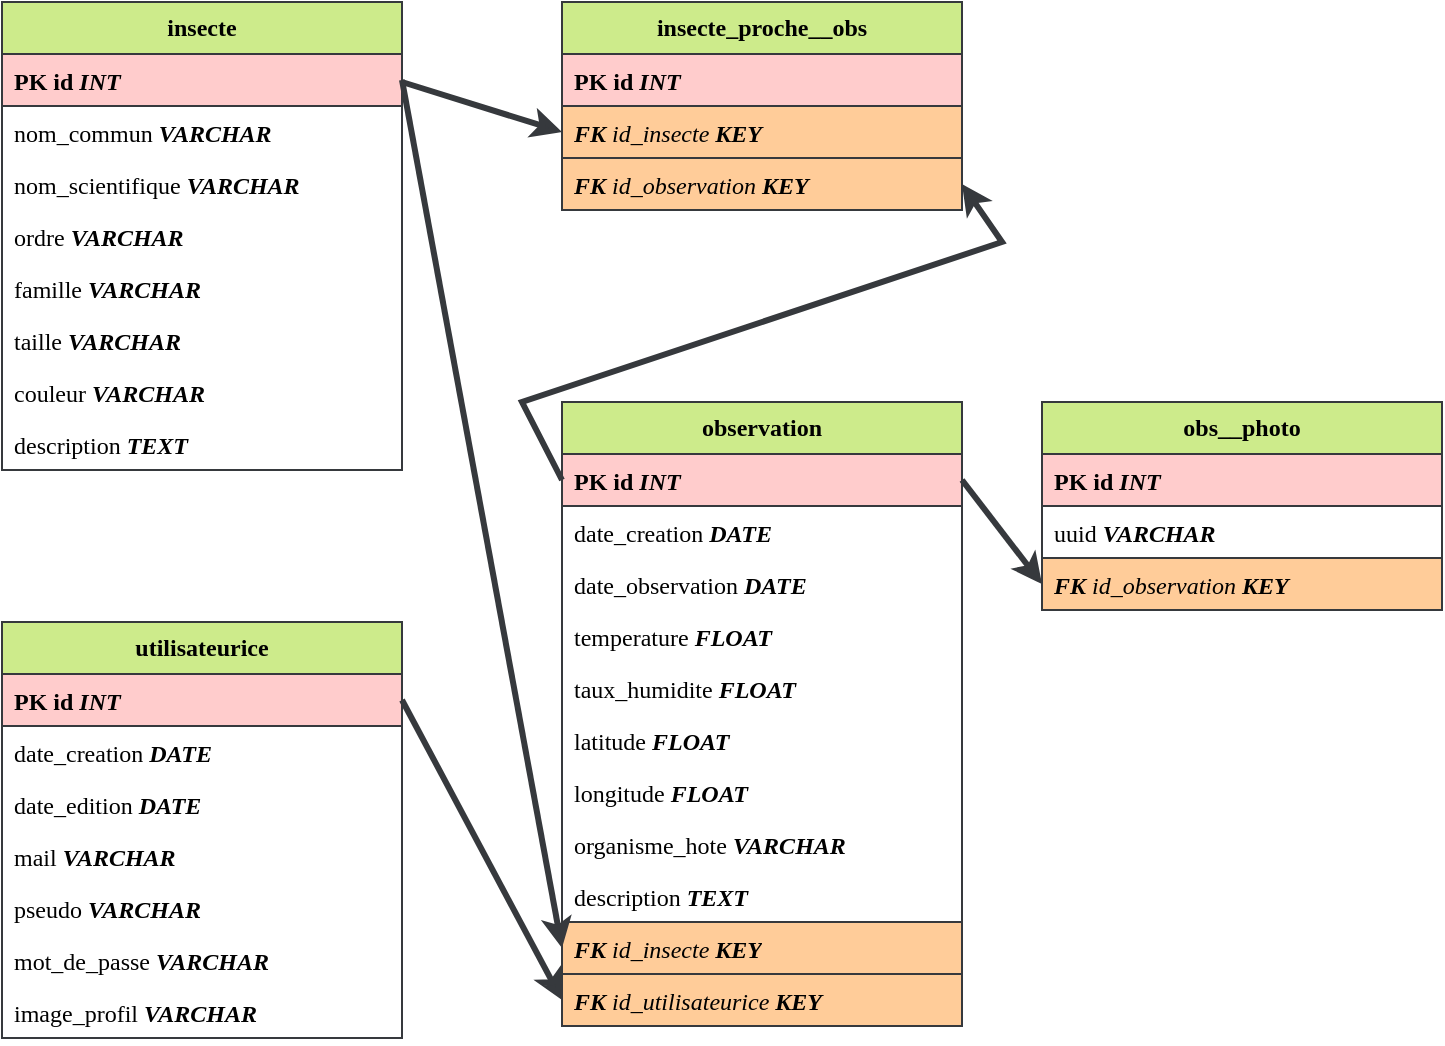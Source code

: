 <mxfile version="24.6.4" type="device">
  <diagram name="Page-1" id="uyqIxYZqXuy16FVcP5KM">
    <mxGraphModel dx="1687" dy="968" grid="1" gridSize="10" guides="1" tooltips="1" connect="1" arrows="1" fold="1" page="1" pageScale="1" pageWidth="1920" pageHeight="1200" background="#ffffff" math="0" shadow="0">
      <root>
        <mxCell id="0" />
        <mxCell id="1" parent="0" />
        <mxCell id="nEF1XoghxBKC_VmpoxMe-1" value="insecte" style="swimlane;fontStyle=1;childLayout=stackLayout;horizontal=1;startSize=26;fillColor=#cdeb8b;horizontalStack=0;resizeParent=1;resizeParentMax=0;resizeLast=0;collapsible=1;marginBottom=0;whiteSpace=wrap;html=1;strokeColor=#36393d;shadow=0;fontFamily=Verdana;" vertex="1" parent="1">
          <mxGeometry x="40" y="40" width="200" height="234" as="geometry" />
        </mxCell>
        <mxCell id="nEF1XoghxBKC_VmpoxMe-2" value="&lt;b&gt;PK id &lt;i&gt;INT&amp;nbsp;&lt;/i&gt;&lt;/b&gt;" style="text;strokeColor=#36393d;fillColor=#ffcccc;align=left;verticalAlign=top;spacingLeft=4;spacingRight=4;overflow=hidden;rotatable=0;points=[[0,0.5],[1,0.5]];portConstraint=eastwest;whiteSpace=wrap;html=1;shadow=0;fontFamily=Verdana;" vertex="1" parent="nEF1XoghxBKC_VmpoxMe-1">
          <mxGeometry y="26" width="200" height="26" as="geometry" />
        </mxCell>
        <mxCell id="nEF1XoghxBKC_VmpoxMe-3" value="nom_commun&amp;nbsp;&lt;b&gt;&lt;i&gt;VARCHAR&amp;nbsp;&lt;/i&gt;&lt;/b&gt;" style="text;strokeColor=none;fillColor=none;align=left;verticalAlign=top;spacingLeft=4;spacingRight=4;overflow=hidden;rotatable=0;points=[[0,0.5],[1,0.5]];portConstraint=eastwest;whiteSpace=wrap;html=1;shadow=0;fontFamily=Verdana;" vertex="1" parent="nEF1XoghxBKC_VmpoxMe-1">
          <mxGeometry y="52" width="200" height="26" as="geometry" />
        </mxCell>
        <mxCell id="nEF1XoghxBKC_VmpoxMe-5" value="nom_scientifique&amp;nbsp;&lt;b&gt;&lt;i&gt;VARCHAR&amp;nbsp;&lt;/i&gt;&lt;/b&gt;" style="text;strokeColor=none;fillColor=none;align=left;verticalAlign=top;spacingLeft=4;spacingRight=4;overflow=hidden;rotatable=0;points=[[0,0.5],[1,0.5]];portConstraint=eastwest;whiteSpace=wrap;html=1;shadow=0;fontFamily=Verdana;" vertex="1" parent="nEF1XoghxBKC_VmpoxMe-1">
          <mxGeometry y="78" width="200" height="26" as="geometry" />
        </mxCell>
        <mxCell id="nEF1XoghxBKC_VmpoxMe-4" value="ordre&amp;nbsp;&lt;b&gt;&lt;i&gt;VARCHAR&amp;nbsp;&lt;/i&gt;&lt;/b&gt;" style="text;strokeColor=none;fillColor=none;align=left;verticalAlign=top;spacingLeft=4;spacingRight=4;overflow=hidden;rotatable=0;points=[[0,0.5],[1,0.5]];portConstraint=eastwest;whiteSpace=wrap;html=1;shadow=0;fontFamily=Verdana;" vertex="1" parent="nEF1XoghxBKC_VmpoxMe-1">
          <mxGeometry y="104" width="200" height="26" as="geometry" />
        </mxCell>
        <mxCell id="nEF1XoghxBKC_VmpoxMe-6" value="famille&amp;nbsp;&lt;b&gt;&lt;i&gt;VARCHAR&amp;nbsp;&lt;/i&gt;&lt;/b&gt;" style="text;strokeColor=none;fillColor=none;align=left;verticalAlign=top;spacingLeft=4;spacingRight=4;overflow=hidden;rotatable=0;points=[[0,0.5],[1,0.5]];portConstraint=eastwest;whiteSpace=wrap;html=1;shadow=0;fontFamily=Verdana;" vertex="1" parent="nEF1XoghxBKC_VmpoxMe-1">
          <mxGeometry y="130" width="200" height="26" as="geometry" />
        </mxCell>
        <mxCell id="nEF1XoghxBKC_VmpoxMe-7" value="taille&amp;nbsp;&lt;b&gt;&lt;i&gt;VARCHAR&amp;nbsp;&lt;/i&gt;&lt;/b&gt;" style="text;strokeColor=none;fillColor=none;align=left;verticalAlign=top;spacingLeft=4;spacingRight=4;overflow=hidden;rotatable=0;points=[[0,0.5],[1,0.5]];portConstraint=eastwest;whiteSpace=wrap;html=1;shadow=0;fontFamily=Verdana;" vertex="1" parent="nEF1XoghxBKC_VmpoxMe-1">
          <mxGeometry y="156" width="200" height="26" as="geometry" />
        </mxCell>
        <mxCell id="nEF1XoghxBKC_VmpoxMe-8" value="couleur&amp;nbsp;&lt;b&gt;&lt;i&gt;VARCHAR&amp;nbsp;&lt;/i&gt;&lt;/b&gt;" style="text;strokeColor=none;fillColor=none;align=left;verticalAlign=top;spacingLeft=4;spacingRight=4;overflow=hidden;rotatable=0;points=[[0,0.5],[1,0.5]];portConstraint=eastwest;whiteSpace=wrap;html=1;shadow=0;fontFamily=Verdana;" vertex="1" parent="nEF1XoghxBKC_VmpoxMe-1">
          <mxGeometry y="182" width="200" height="26" as="geometry" />
        </mxCell>
        <mxCell id="nEF1XoghxBKC_VmpoxMe-9" value="description&amp;nbsp;&lt;b&gt;&lt;i&gt;TEXT&amp;nbsp;&lt;/i&gt;&lt;/b&gt;" style="text;strokeColor=none;fillColor=none;align=left;verticalAlign=top;spacingLeft=4;spacingRight=4;overflow=hidden;rotatable=0;points=[[0,0.5],[1,0.5]];portConstraint=eastwest;whiteSpace=wrap;html=1;shadow=0;fontFamily=Verdana;" vertex="1" parent="nEF1XoghxBKC_VmpoxMe-1">
          <mxGeometry y="208" width="200" height="26" as="geometry" />
        </mxCell>
        <mxCell id="nEF1XoghxBKC_VmpoxMe-11" value="insecte_proche__obs" style="swimlane;fontStyle=1;childLayout=stackLayout;horizontal=1;startSize=26;fillColor=#cdeb8b;horizontalStack=0;resizeParent=1;resizeParentMax=0;resizeLast=0;collapsible=1;marginBottom=0;whiteSpace=wrap;html=1;strokeColor=#36393d;shadow=0;fontFamily=Verdana;" vertex="1" parent="1">
          <mxGeometry x="320" y="40" width="200" height="104" as="geometry" />
        </mxCell>
        <mxCell id="nEF1XoghxBKC_VmpoxMe-12" value="&lt;b&gt;PK id &lt;i&gt;INT&amp;nbsp;&lt;/i&gt;&lt;/b&gt;" style="text;strokeColor=#36393d;fillColor=#ffcccc;align=left;verticalAlign=top;spacingLeft=4;spacingRight=4;overflow=hidden;rotatable=0;points=[[0,0.5],[1,0.5]];portConstraint=eastwest;whiteSpace=wrap;html=1;shadow=0;fontFamily=Verdana;" vertex="1" parent="nEF1XoghxBKC_VmpoxMe-11">
          <mxGeometry y="26" width="200" height="26" as="geometry" />
        </mxCell>
        <mxCell id="nEF1XoghxBKC_VmpoxMe-13" value="&lt;b&gt;FK &lt;/b&gt;id_insecte &lt;b&gt;&lt;span&gt;KEY&amp;nbsp;&lt;/span&gt;&lt;/b&gt;" style="text;strokeColor=#36393d;fillColor=#ffcc99;align=left;verticalAlign=top;spacingLeft=4;spacingRight=4;overflow=hidden;rotatable=0;points=[[0,0.5],[1,0.5]];portConstraint=eastwest;whiteSpace=wrap;html=1;shadow=0;fontFamily=Verdana;fontStyle=2" vertex="1" parent="nEF1XoghxBKC_VmpoxMe-11">
          <mxGeometry y="52" width="200" height="26" as="geometry" />
        </mxCell>
        <mxCell id="nEF1XoghxBKC_VmpoxMe-14" value="&lt;b&gt;FK &lt;/b&gt;id_observation&amp;nbsp;&lt;b&gt;&lt;span&gt;KEY&amp;nbsp;&lt;/span&gt;&lt;/b&gt;" style="text;strokeColor=#36393d;fillColor=#ffcc99;align=left;verticalAlign=top;spacingLeft=4;spacingRight=4;overflow=hidden;rotatable=0;points=[[0,0.5],[1,0.5]];portConstraint=eastwest;whiteSpace=wrap;html=1;shadow=0;fontFamily=Verdana;fontStyle=2" vertex="1" parent="nEF1XoghxBKC_VmpoxMe-11">
          <mxGeometry y="78" width="200" height="26" as="geometry" />
        </mxCell>
        <mxCell id="nEF1XoghxBKC_VmpoxMe-20" value="observation" style="swimlane;fontStyle=1;childLayout=stackLayout;horizontal=1;startSize=26;fillColor=#cdeb8b;horizontalStack=0;resizeParent=1;resizeParentMax=0;resizeLast=0;collapsible=1;marginBottom=0;whiteSpace=wrap;html=1;strokeColor=#36393d;shadow=0;fontFamily=Verdana;" vertex="1" parent="1">
          <mxGeometry x="320" y="240" width="200" height="312" as="geometry" />
        </mxCell>
        <mxCell id="nEF1XoghxBKC_VmpoxMe-21" value="&lt;b&gt;PK id &lt;i&gt;INT&amp;nbsp;&lt;/i&gt;&lt;/b&gt;" style="text;strokeColor=#36393d;fillColor=#ffcccc;align=left;verticalAlign=top;spacingLeft=4;spacingRight=4;overflow=hidden;rotatable=0;points=[[0,0.5],[1,0.5]];portConstraint=eastwest;whiteSpace=wrap;html=1;shadow=0;fontFamily=Verdana;" vertex="1" parent="nEF1XoghxBKC_VmpoxMe-20">
          <mxGeometry y="26" width="200" height="26" as="geometry" />
        </mxCell>
        <mxCell id="nEF1XoghxBKC_VmpoxMe-23" value="date_creation &lt;b&gt;&lt;i&gt;DATE&amp;nbsp;&lt;/i&gt;&lt;/b&gt;" style="text;strokeColor=none;fillColor=none;align=left;verticalAlign=top;spacingLeft=4;spacingRight=4;overflow=hidden;rotatable=0;points=[[0,0.5],[1,0.5]];portConstraint=eastwest;whiteSpace=wrap;html=1;shadow=0;fontFamily=Verdana;" vertex="1" parent="nEF1XoghxBKC_VmpoxMe-20">
          <mxGeometry y="52" width="200" height="26" as="geometry" />
        </mxCell>
        <mxCell id="nEF1XoghxBKC_VmpoxMe-22" value="date_observation&amp;nbsp;&lt;b&gt;&lt;i&gt;DATE&amp;nbsp;&lt;/i&gt;&lt;/b&gt;" style="text;strokeColor=none;fillColor=none;align=left;verticalAlign=top;spacingLeft=4;spacingRight=4;overflow=hidden;rotatable=0;points=[[0,0.5],[1,0.5]];portConstraint=eastwest;whiteSpace=wrap;html=1;shadow=0;fontFamily=Verdana;" vertex="1" parent="nEF1XoghxBKC_VmpoxMe-20">
          <mxGeometry y="78" width="200" height="26" as="geometry" />
        </mxCell>
        <mxCell id="nEF1XoghxBKC_VmpoxMe-24" value="temperature&amp;nbsp;&lt;b&gt;&lt;i&gt;FLOAT&amp;nbsp;&lt;/i&gt;&lt;/b&gt;" style="text;strokeColor=none;fillColor=none;align=left;verticalAlign=top;spacingLeft=4;spacingRight=4;overflow=hidden;rotatable=0;points=[[0,0.5],[1,0.5]];portConstraint=eastwest;whiteSpace=wrap;html=1;shadow=0;fontFamily=Verdana;" vertex="1" parent="nEF1XoghxBKC_VmpoxMe-20">
          <mxGeometry y="104" width="200" height="26" as="geometry" />
        </mxCell>
        <mxCell id="nEF1XoghxBKC_VmpoxMe-25" value="taux_humidite&amp;nbsp;&lt;b&gt;&lt;i&gt;FLOAT&amp;nbsp;&lt;/i&gt;&lt;/b&gt;" style="text;strokeColor=none;fillColor=none;align=left;verticalAlign=top;spacingLeft=4;spacingRight=4;overflow=hidden;rotatable=0;points=[[0,0.5],[1,0.5]];portConstraint=eastwest;whiteSpace=wrap;html=1;shadow=0;fontFamily=Verdana;" vertex="1" parent="nEF1XoghxBKC_VmpoxMe-20">
          <mxGeometry y="130" width="200" height="26" as="geometry" />
        </mxCell>
        <mxCell id="nEF1XoghxBKC_VmpoxMe-26" value="latitude&amp;nbsp;&lt;b&gt;&lt;i&gt;FLOAT&amp;nbsp;&lt;/i&gt;&lt;/b&gt;" style="text;strokeColor=none;fillColor=none;align=left;verticalAlign=top;spacingLeft=4;spacingRight=4;overflow=hidden;rotatable=0;points=[[0,0.5],[1,0.5]];portConstraint=eastwest;whiteSpace=wrap;html=1;shadow=0;fontFamily=Verdana;" vertex="1" parent="nEF1XoghxBKC_VmpoxMe-20">
          <mxGeometry y="156" width="200" height="26" as="geometry" />
        </mxCell>
        <mxCell id="nEF1XoghxBKC_VmpoxMe-27" value="longitude &lt;b&gt;&lt;i&gt;FLOAT&amp;nbsp;&lt;/i&gt;&lt;/b&gt;" style="text;strokeColor=none;fillColor=none;align=left;verticalAlign=top;spacingLeft=4;spacingRight=4;overflow=hidden;rotatable=0;points=[[0,0.5],[1,0.5]];portConstraint=eastwest;whiteSpace=wrap;html=1;shadow=0;fontFamily=Verdana;" vertex="1" parent="nEF1XoghxBKC_VmpoxMe-20">
          <mxGeometry y="182" width="200" height="26" as="geometry" />
        </mxCell>
        <mxCell id="nEF1XoghxBKC_VmpoxMe-28" value="organisme_hote&amp;nbsp;&lt;b&gt;&lt;i&gt;VARCHAR&amp;nbsp;&lt;/i&gt;&lt;/b&gt;" style="text;strokeColor=none;fillColor=none;align=left;verticalAlign=top;spacingLeft=4;spacingRight=4;overflow=hidden;rotatable=0;points=[[0,0.5],[1,0.5]];portConstraint=eastwest;whiteSpace=wrap;html=1;shadow=0;fontFamily=Verdana;" vertex="1" parent="nEF1XoghxBKC_VmpoxMe-20">
          <mxGeometry y="208" width="200" height="26" as="geometry" />
        </mxCell>
        <mxCell id="nEF1XoghxBKC_VmpoxMe-29" value="description &lt;b&gt;&lt;i&gt;TEXT&amp;nbsp;&lt;/i&gt;&lt;/b&gt;" style="text;strokeColor=none;fillColor=none;align=left;verticalAlign=top;spacingLeft=4;spacingRight=4;overflow=hidden;rotatable=0;points=[[0,0.5],[1,0.5]];portConstraint=eastwest;whiteSpace=wrap;html=1;shadow=0;fontFamily=Verdana;" vertex="1" parent="nEF1XoghxBKC_VmpoxMe-20">
          <mxGeometry y="234" width="200" height="26" as="geometry" />
        </mxCell>
        <mxCell id="nEF1XoghxBKC_VmpoxMe-30" value="&lt;b&gt;FK &lt;/b&gt;id_insecte&amp;nbsp;&lt;b&gt;&lt;span&gt;KEY&lt;/span&gt;&lt;/b&gt;" style="text;strokeColor=#36393d;fillColor=#ffcc99;align=left;verticalAlign=top;spacingLeft=4;spacingRight=4;overflow=hidden;rotatable=0;points=[[0,0.5],[1,0.5]];portConstraint=eastwest;whiteSpace=wrap;html=1;shadow=0;fontFamily=Verdana;fontStyle=2" vertex="1" parent="nEF1XoghxBKC_VmpoxMe-20">
          <mxGeometry y="260" width="200" height="26" as="geometry" />
        </mxCell>
        <mxCell id="nEF1XoghxBKC_VmpoxMe-31" value="&lt;b&gt;FK &lt;/b&gt;id_utilisateurice&amp;nbsp;&lt;b&gt;&lt;span&gt;KEY&amp;nbsp;&lt;/span&gt;&lt;/b&gt;" style="text;strokeColor=#36393d;fillColor=#ffcc99;align=left;verticalAlign=top;spacingLeft=4;spacingRight=4;overflow=hidden;rotatable=0;points=[[0,0.5],[1,0.5]];portConstraint=eastwest;whiteSpace=wrap;html=1;shadow=0;fontFamily=Verdana;fontStyle=2" vertex="1" parent="nEF1XoghxBKC_VmpoxMe-20">
          <mxGeometry y="286" width="200" height="26" as="geometry" />
        </mxCell>
        <mxCell id="nEF1XoghxBKC_VmpoxMe-32" value="utilisateurice" style="swimlane;fontStyle=1;childLayout=stackLayout;horizontal=1;startSize=26;fillColor=#cdeb8b;horizontalStack=0;resizeParent=1;resizeParentMax=0;resizeLast=0;collapsible=1;marginBottom=0;whiteSpace=wrap;html=1;strokeColor=#36393d;shadow=0;fontFamily=Verdana;" vertex="1" parent="1">
          <mxGeometry x="40" y="350" width="200" height="208" as="geometry" />
        </mxCell>
        <mxCell id="nEF1XoghxBKC_VmpoxMe-33" value="&lt;b&gt;PK id &lt;i&gt;INT&amp;nbsp;&lt;/i&gt;&lt;/b&gt;" style="text;strokeColor=#36393d;fillColor=#ffcccc;align=left;verticalAlign=top;spacingLeft=4;spacingRight=4;overflow=hidden;rotatable=0;points=[[0,0.5],[1,0.5]];portConstraint=eastwest;whiteSpace=wrap;html=1;shadow=0;fontFamily=Verdana;" vertex="1" parent="nEF1XoghxBKC_VmpoxMe-32">
          <mxGeometry y="26" width="200" height="26" as="geometry" />
        </mxCell>
        <mxCell id="nEF1XoghxBKC_VmpoxMe-34" value="date_creation&amp;nbsp;&lt;b&gt;&lt;i&gt;DATE&amp;nbsp;&lt;/i&gt;&lt;/b&gt;" style="text;strokeColor=none;fillColor=none;align=left;verticalAlign=top;spacingLeft=4;spacingRight=4;overflow=hidden;rotatable=0;points=[[0,0.5],[1,0.5]];portConstraint=eastwest;whiteSpace=wrap;html=1;shadow=0;fontFamily=Verdana;" vertex="1" parent="nEF1XoghxBKC_VmpoxMe-32">
          <mxGeometry y="52" width="200" height="26" as="geometry" />
        </mxCell>
        <mxCell id="nEF1XoghxBKC_VmpoxMe-35" value="date_edition&amp;nbsp;&lt;b&gt;&lt;i&gt;DATE&amp;nbsp;&lt;/i&gt;&lt;/b&gt;" style="text;strokeColor=none;fillColor=none;align=left;verticalAlign=top;spacingLeft=4;spacingRight=4;overflow=hidden;rotatable=0;points=[[0,0.5],[1,0.5]];portConstraint=eastwest;whiteSpace=wrap;html=1;shadow=0;fontFamily=Verdana;" vertex="1" parent="nEF1XoghxBKC_VmpoxMe-32">
          <mxGeometry y="78" width="200" height="26" as="geometry" />
        </mxCell>
        <mxCell id="nEF1XoghxBKC_VmpoxMe-36" value="mail&amp;nbsp;&lt;b&gt;&lt;i&gt;VARCHAR&amp;nbsp;&lt;/i&gt;&lt;/b&gt;" style="text;strokeColor=none;fillColor=none;align=left;verticalAlign=top;spacingLeft=4;spacingRight=4;overflow=hidden;rotatable=0;points=[[0,0.5],[1,0.5]];portConstraint=eastwest;whiteSpace=wrap;html=1;shadow=0;fontFamily=Verdana;" vertex="1" parent="nEF1XoghxBKC_VmpoxMe-32">
          <mxGeometry y="104" width="200" height="26" as="geometry" />
        </mxCell>
        <mxCell id="nEF1XoghxBKC_VmpoxMe-37" value="pseudo&amp;nbsp;&lt;b&gt;&lt;i&gt;VARCHAR&amp;nbsp;&lt;/i&gt;&lt;/b&gt;" style="text;strokeColor=none;fillColor=none;align=left;verticalAlign=top;spacingLeft=4;spacingRight=4;overflow=hidden;rotatable=0;points=[[0,0.5],[1,0.5]];portConstraint=eastwest;whiteSpace=wrap;html=1;shadow=0;fontFamily=Verdana;" vertex="1" parent="nEF1XoghxBKC_VmpoxMe-32">
          <mxGeometry y="130" width="200" height="26" as="geometry" />
        </mxCell>
        <mxCell id="nEF1XoghxBKC_VmpoxMe-38" value="mot_de_passe&amp;nbsp;&lt;b&gt;&lt;i&gt;VARCHAR&amp;nbsp;&lt;/i&gt;&lt;/b&gt;" style="text;strokeColor=none;fillColor=none;align=left;verticalAlign=top;spacingLeft=4;spacingRight=4;overflow=hidden;rotatable=0;points=[[0,0.5],[1,0.5]];portConstraint=eastwest;whiteSpace=wrap;html=1;shadow=0;fontFamily=Verdana;" vertex="1" parent="nEF1XoghxBKC_VmpoxMe-32">
          <mxGeometry y="156" width="200" height="26" as="geometry" />
        </mxCell>
        <mxCell id="nEF1XoghxBKC_VmpoxMe-39" value="image_profil&amp;nbsp;&lt;b&gt;&lt;i&gt;VARCHAR&amp;nbsp;&lt;/i&gt;&lt;/b&gt;" style="text;strokeColor=none;fillColor=none;align=left;verticalAlign=top;spacingLeft=4;spacingRight=4;overflow=hidden;rotatable=0;points=[[0,0.5],[1,0.5]];portConstraint=eastwest;whiteSpace=wrap;html=1;shadow=0;fontFamily=Verdana;" vertex="1" parent="nEF1XoghxBKC_VmpoxMe-32">
          <mxGeometry y="182" width="200" height="26" as="geometry" />
        </mxCell>
        <mxCell id="nEF1XoghxBKC_VmpoxMe-41" value="obs__photo" style="swimlane;fontStyle=1;childLayout=stackLayout;horizontal=1;startSize=26;fillColor=#cdeb8b;horizontalStack=0;resizeParent=1;resizeParentMax=0;resizeLast=0;collapsible=1;marginBottom=0;whiteSpace=wrap;html=1;strokeColor=#36393d;shadow=0;fontFamily=Verdana;" vertex="1" parent="1">
          <mxGeometry x="560" y="240" width="200" height="104" as="geometry" />
        </mxCell>
        <mxCell id="nEF1XoghxBKC_VmpoxMe-42" value="&lt;b&gt;PK id &lt;i&gt;INT&amp;nbsp;&lt;/i&gt;&lt;/b&gt;" style="text;strokeColor=#36393d;fillColor=#ffcccc;align=left;verticalAlign=top;spacingLeft=4;spacingRight=4;overflow=hidden;rotatable=0;points=[[0,0.5],[1,0.5]];portConstraint=eastwest;whiteSpace=wrap;html=1;shadow=0;fontFamily=Verdana;" vertex="1" parent="nEF1XoghxBKC_VmpoxMe-41">
          <mxGeometry y="26" width="200" height="26" as="geometry" />
        </mxCell>
        <mxCell id="nEF1XoghxBKC_VmpoxMe-43" value="uuid&amp;nbsp;&lt;b&gt;&lt;i&gt;VARCHAR&amp;nbsp;&lt;/i&gt;&lt;/b&gt;" style="text;align=left;verticalAlign=top;spacingLeft=4;spacingRight=4;overflow=hidden;rotatable=0;points=[[0,0.5],[1,0.5]];portConstraint=eastwest;whiteSpace=wrap;html=1;shadow=0;fontFamily=Verdana;" vertex="1" parent="nEF1XoghxBKC_VmpoxMe-41">
          <mxGeometry y="52" width="200" height="26" as="geometry" />
        </mxCell>
        <mxCell id="nEF1XoghxBKC_VmpoxMe-44" value="&lt;b&gt;FK &lt;/b&gt;id_observation&amp;nbsp;&lt;b&gt;&lt;span&gt;KEY&amp;nbsp;&lt;/span&gt;&lt;/b&gt;" style="text;strokeColor=#36393d;fillColor=#ffcc99;align=left;verticalAlign=top;spacingLeft=4;spacingRight=4;overflow=hidden;rotatable=0;points=[[0,0.5],[1,0.5]];portConstraint=eastwest;whiteSpace=wrap;html=1;shadow=0;fontFamily=Verdana;fontStyle=2" vertex="1" parent="nEF1XoghxBKC_VmpoxMe-41">
          <mxGeometry y="78" width="200" height="26" as="geometry" />
        </mxCell>
        <mxCell id="nEF1XoghxBKC_VmpoxMe-45" value="" style="endArrow=classic;html=1;rounded=0;exitX=1;exitY=0.5;exitDx=0;exitDy=0;entryX=0;entryY=0.5;entryDx=0;entryDy=0;shadow=0;fontFamily=Verdana;strokeWidth=3;fillColor=#ffcc99;strokeColor=#36393d;" edge="1" parent="1" source="nEF1XoghxBKC_VmpoxMe-33" target="nEF1XoghxBKC_VmpoxMe-31">
          <mxGeometry width="50" height="50" relative="1" as="geometry">
            <mxPoint x="500" y="300" as="sourcePoint" />
            <mxPoint x="550" y="250" as="targetPoint" />
          </mxGeometry>
        </mxCell>
        <mxCell id="nEF1XoghxBKC_VmpoxMe-46" value="" style="endArrow=classic;html=1;rounded=0;entryX=0;entryY=0.5;entryDx=0;entryDy=0;shadow=0;fontFamily=Verdana;strokeWidth=3;fillColor=#ffcc99;strokeColor=#36393d;" edge="1" parent="1" target="nEF1XoghxBKC_VmpoxMe-13">
          <mxGeometry width="50" height="50" relative="1" as="geometry">
            <mxPoint x="240" y="80" as="sourcePoint" />
            <mxPoint x="600" y="456" as="targetPoint" />
          </mxGeometry>
        </mxCell>
        <mxCell id="nEF1XoghxBKC_VmpoxMe-47" value="" style="endArrow=classic;html=1;rounded=0;entryX=0;entryY=0.5;entryDx=0;entryDy=0;exitX=1;exitY=0.5;exitDx=0;exitDy=0;shadow=0;fontFamily=Verdana;strokeWidth=3;fillColor=#ffcc99;strokeColor=#36393d;" edge="1" parent="1" source="nEF1XoghxBKC_VmpoxMe-2" target="nEF1XoghxBKC_VmpoxMe-30">
          <mxGeometry width="50" height="50" relative="1" as="geometry">
            <mxPoint x="240" y="130" as="sourcePoint" />
            <mxPoint x="320" y="155" as="targetPoint" />
          </mxGeometry>
        </mxCell>
        <mxCell id="nEF1XoghxBKC_VmpoxMe-48" value="" style="endArrow=classic;html=1;rounded=0;entryX=1;entryY=0.5;entryDx=0;entryDy=0;exitX=0;exitY=0.5;exitDx=0;exitDy=0;shadow=0;fontFamily=Verdana;strokeWidth=3;fillColor=#ffcc99;strokeColor=#36393d;" edge="1" parent="1" source="nEF1XoghxBKC_VmpoxMe-21" target="nEF1XoghxBKC_VmpoxMe-14">
          <mxGeometry width="50" height="50" relative="1" as="geometry">
            <mxPoint x="510" y="240" as="sourcePoint" />
            <mxPoint x="600" y="460" as="targetPoint" />
            <Array as="points">
              <mxPoint x="300" y="240" />
              <mxPoint x="540" y="160" />
            </Array>
          </mxGeometry>
        </mxCell>
        <mxCell id="nEF1XoghxBKC_VmpoxMe-49" value="" style="endArrow=classic;html=1;rounded=0;exitX=1;exitY=0.5;exitDx=0;exitDy=0;entryX=0;entryY=0.5;entryDx=0;entryDy=0;shadow=0;fontFamily=Verdana;strokeWidth=3;fillColor=#ffcc99;strokeColor=#36393d;" edge="1" parent="1" source="nEF1XoghxBKC_VmpoxMe-21" target="nEF1XoghxBKC_VmpoxMe-44">
          <mxGeometry width="50" height="50" relative="1" as="geometry">
            <mxPoint x="880" y="270" as="sourcePoint" />
            <mxPoint x="880" y="180" as="targetPoint" />
            <Array as="points" />
          </mxGeometry>
        </mxCell>
      </root>
    </mxGraphModel>
  </diagram>
</mxfile>
